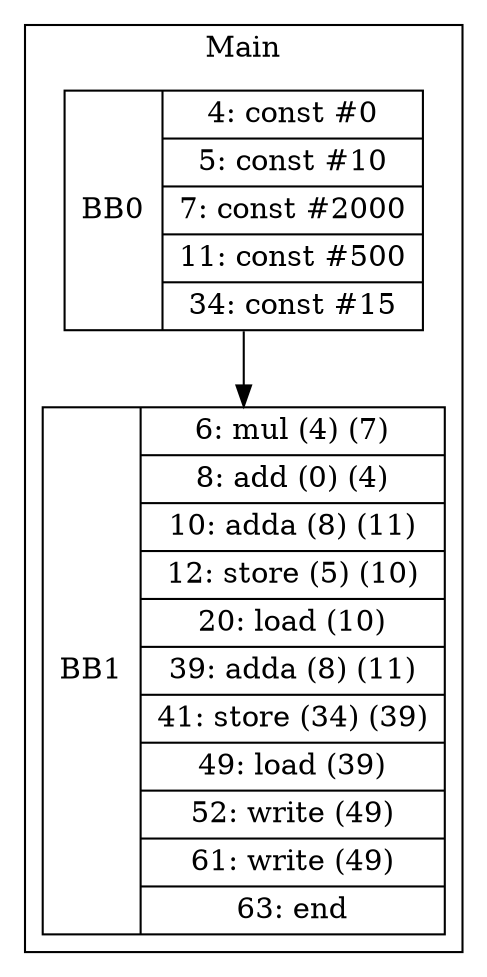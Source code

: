 digraph G {
node [shape=record];
subgraph cluster_main{
label = "Main";
BB0 [shape=record, label="<b>BB0|{4: const #0|5: const #10|7: const #2000|11: const #500|34: const #15}"];
BB1 [shape=record, label="<b>BB1|{6: mul (4) (7)|8: add (0) (4)|10: adda (8) (11)|12: store (5) (10)|20: load (10)|39: adda (8) (11)|41: store (34) (39)|49: load (39)|52: write (49)|61: write (49)|63: end}"];
}
BB0:s -> BB1:n ;
}
